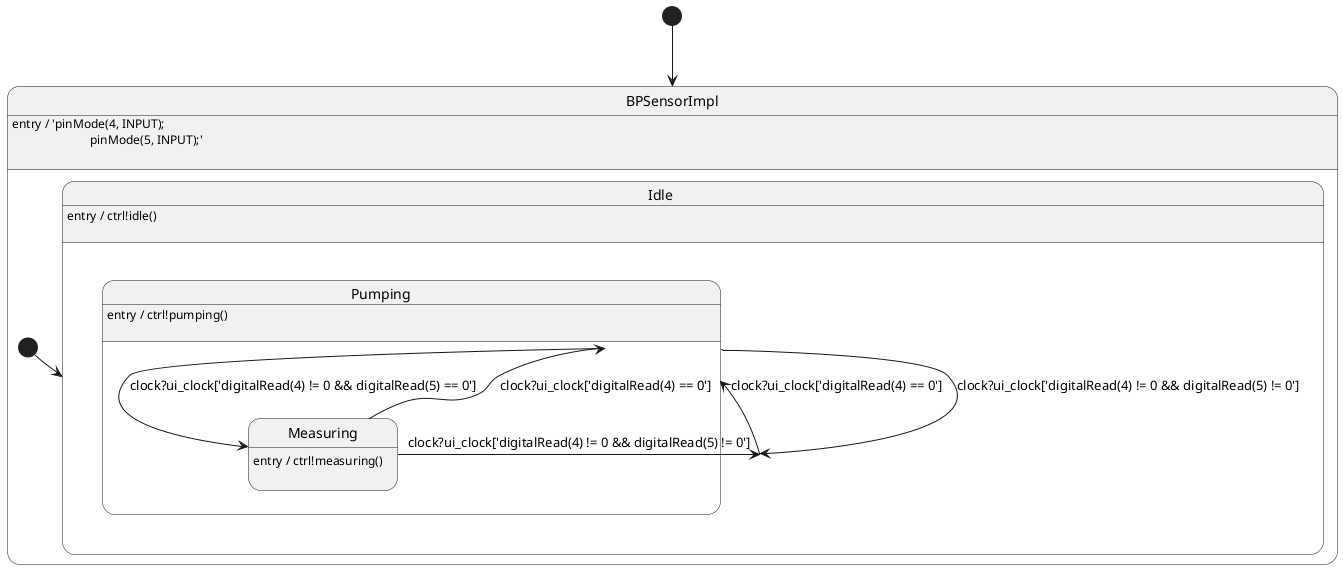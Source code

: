 @startuml
skinparam defaultTextAlignment left
[*] --> BPSensorImpl
state BPSensorImpl{
state Idle{
	Idle : entry / ctrl!idle()\n

Idle --> Pumping : clock?ui_clock['digitalRead(4) == 0']
}
state Pumping{
	Pumping : entry / ctrl!pumping()\n

Pumping --> Idle : clock?ui_clock['digitalRead(4) != 0 && digitalRead(5) != 0']

Pumping --> Measuring : clock?ui_clock['digitalRead(4) != 0 && digitalRead(5) == 0']
}
state Measuring{
	Measuring : entry / ctrl!measuring()\n

Measuring --> Idle : clock?ui_clock['digitalRead(4) != 0 && digitalRead(5) != 0']

Measuring --> Pumping : clock?ui_clock['digitalRead(4) == 0']
}
[*] --> Idle
	BPSensorImpl : entry / 'pinMode(4, INPUT);\n  \t\t\t pinMode(5, INPUT);'\n
}
@enduml
